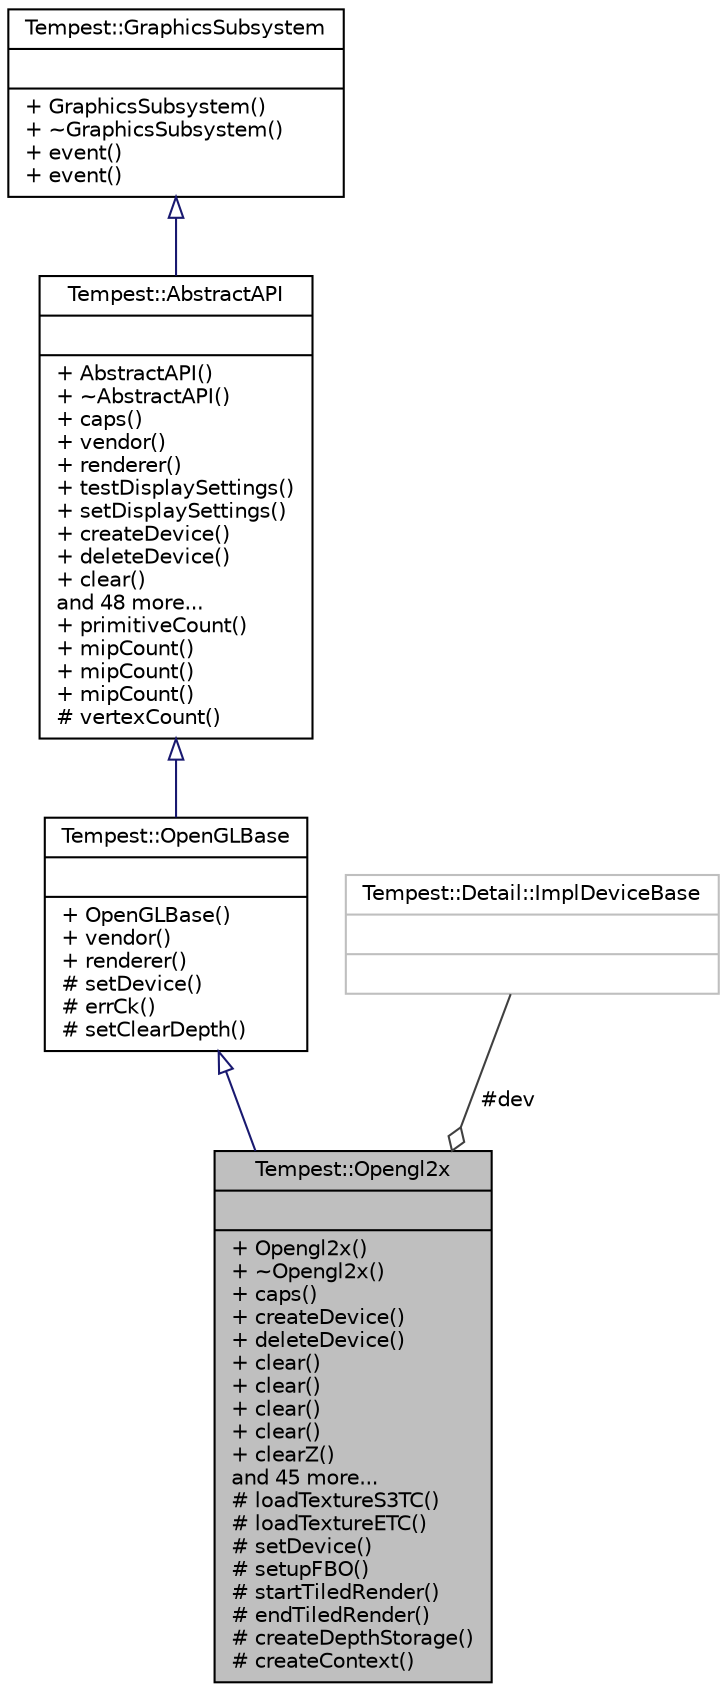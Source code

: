 digraph "Tempest::Opengl2x"
{
  edge [fontname="Helvetica",fontsize="10",labelfontname="Helvetica",labelfontsize="10"];
  node [fontname="Helvetica",fontsize="10",shape=record];
  Node5 [label="{Tempest::Opengl2x\n||+ Opengl2x()\l+ ~Opengl2x()\l+ caps()\l+ createDevice()\l+ deleteDevice()\l+ clear()\l+ clear()\l+ clear()\l+ clear()\l+ clearZ()\land 45 more...\l# loadTextureS3TC()\l# loadTextureETC()\l# setDevice()\l# setupFBO()\l# startTiledRender()\l# endTiledRender()\l# createDepthStorage()\l# createContext()\l}",height=0.2,width=0.4,color="black", fillcolor="grey75", style="filled", fontcolor="black"];
  Node6 -> Node5 [dir="back",color="midnightblue",fontsize="10",style="solid",arrowtail="onormal",fontname="Helvetica"];
  Node6 [label="{Tempest::OpenGLBase\n||+ OpenGLBase()\l+ vendor()\l+ renderer()\l# setDevice()\l# errCk()\l# setClearDepth()\l}",height=0.2,width=0.4,color="black", fillcolor="white", style="filled",URL="$class_tempest_1_1_open_g_l_base.html"];
  Node7 -> Node6 [dir="back",color="midnightblue",fontsize="10",style="solid",arrowtail="onormal",fontname="Helvetica"];
  Node7 [label="{Tempest::AbstractAPI\n||+ AbstractAPI()\l+ ~AbstractAPI()\l+ caps()\l+ vendor()\l+ renderer()\l+ testDisplaySettings()\l+ setDisplaySettings()\l+ createDevice()\l+ deleteDevice()\l+ clear()\land 48 more...\l+ primitiveCount()\l+ mipCount()\l+ mipCount()\l+ mipCount()\l# vertexCount()\l}",height=0.2,width=0.4,color="black", fillcolor="white", style="filled",URL="$class_tempest_1_1_abstract_a_p_i.html"];
  Node8 -> Node7 [dir="back",color="midnightblue",fontsize="10",style="solid",arrowtail="onormal",fontname="Helvetica"];
  Node8 [label="{Tempest::GraphicsSubsystem\n||+ GraphicsSubsystem()\l+ ~GraphicsSubsystem()\l+ event()\l+ event()\l}",height=0.2,width=0.4,color="black", fillcolor="white", style="filled",URL="$class_tempest_1_1_graphics_subsystem.html"];
  Node9 -> Node5 [color="grey25",fontsize="10",style="solid",label=" #dev" ,arrowhead="odiamond",fontname="Helvetica"];
  Node9 [label="{Tempest::Detail::ImplDeviceBase\n||}",height=0.2,width=0.4,color="grey75", fillcolor="white", style="filled"];
}
